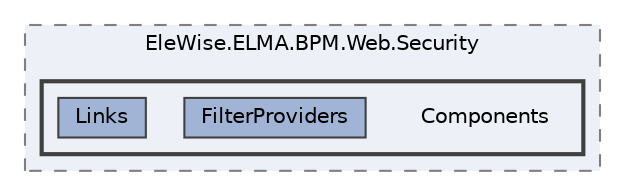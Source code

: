 digraph "Web/Modules/EleWise.ELMA.BPM.Web.Security/Components"
{
 // LATEX_PDF_SIZE
  bgcolor="transparent";
  edge [fontname=Helvetica,fontsize=10,labelfontname=Helvetica,labelfontsize=10];
  node [fontname=Helvetica,fontsize=10,shape=box,height=0.2,width=0.4];
  compound=true
  subgraph clusterdir_421eb7dfd93239390a8f697457a79baa {
    graph [ bgcolor="#edf0f7", pencolor="grey50", label="EleWise.ELMA.BPM.Web.Security", fontname=Helvetica,fontsize=10 style="filled,dashed", URL="dir_421eb7dfd93239390a8f697457a79baa.html",tooltip=""]
  subgraph clusterdir_e783e324a23f8e6a1ebc40e41cbacc1f {
    graph [ bgcolor="#edf0f7", pencolor="grey25", label="", fontname=Helvetica,fontsize=10 style="filled,bold", URL="dir_e783e324a23f8e6a1ebc40e41cbacc1f.html",tooltip=""]
    dir_e783e324a23f8e6a1ebc40e41cbacc1f [shape=plaintext, label="Components"];
  dir_634a7a58f02bdaf55b4f085a8fa1563e [label="FilterProviders", fillcolor="#a2b4d6", color="grey25", style="filled", URL="dir_634a7a58f02bdaf55b4f085a8fa1563e.html",tooltip=""];
  dir_29b6b885204fcf374a41a682028cbedd [label="Links", fillcolor="#a2b4d6", color="grey25", style="filled", URL="dir_29b6b885204fcf374a41a682028cbedd.html",tooltip=""];
  }
  }
}
